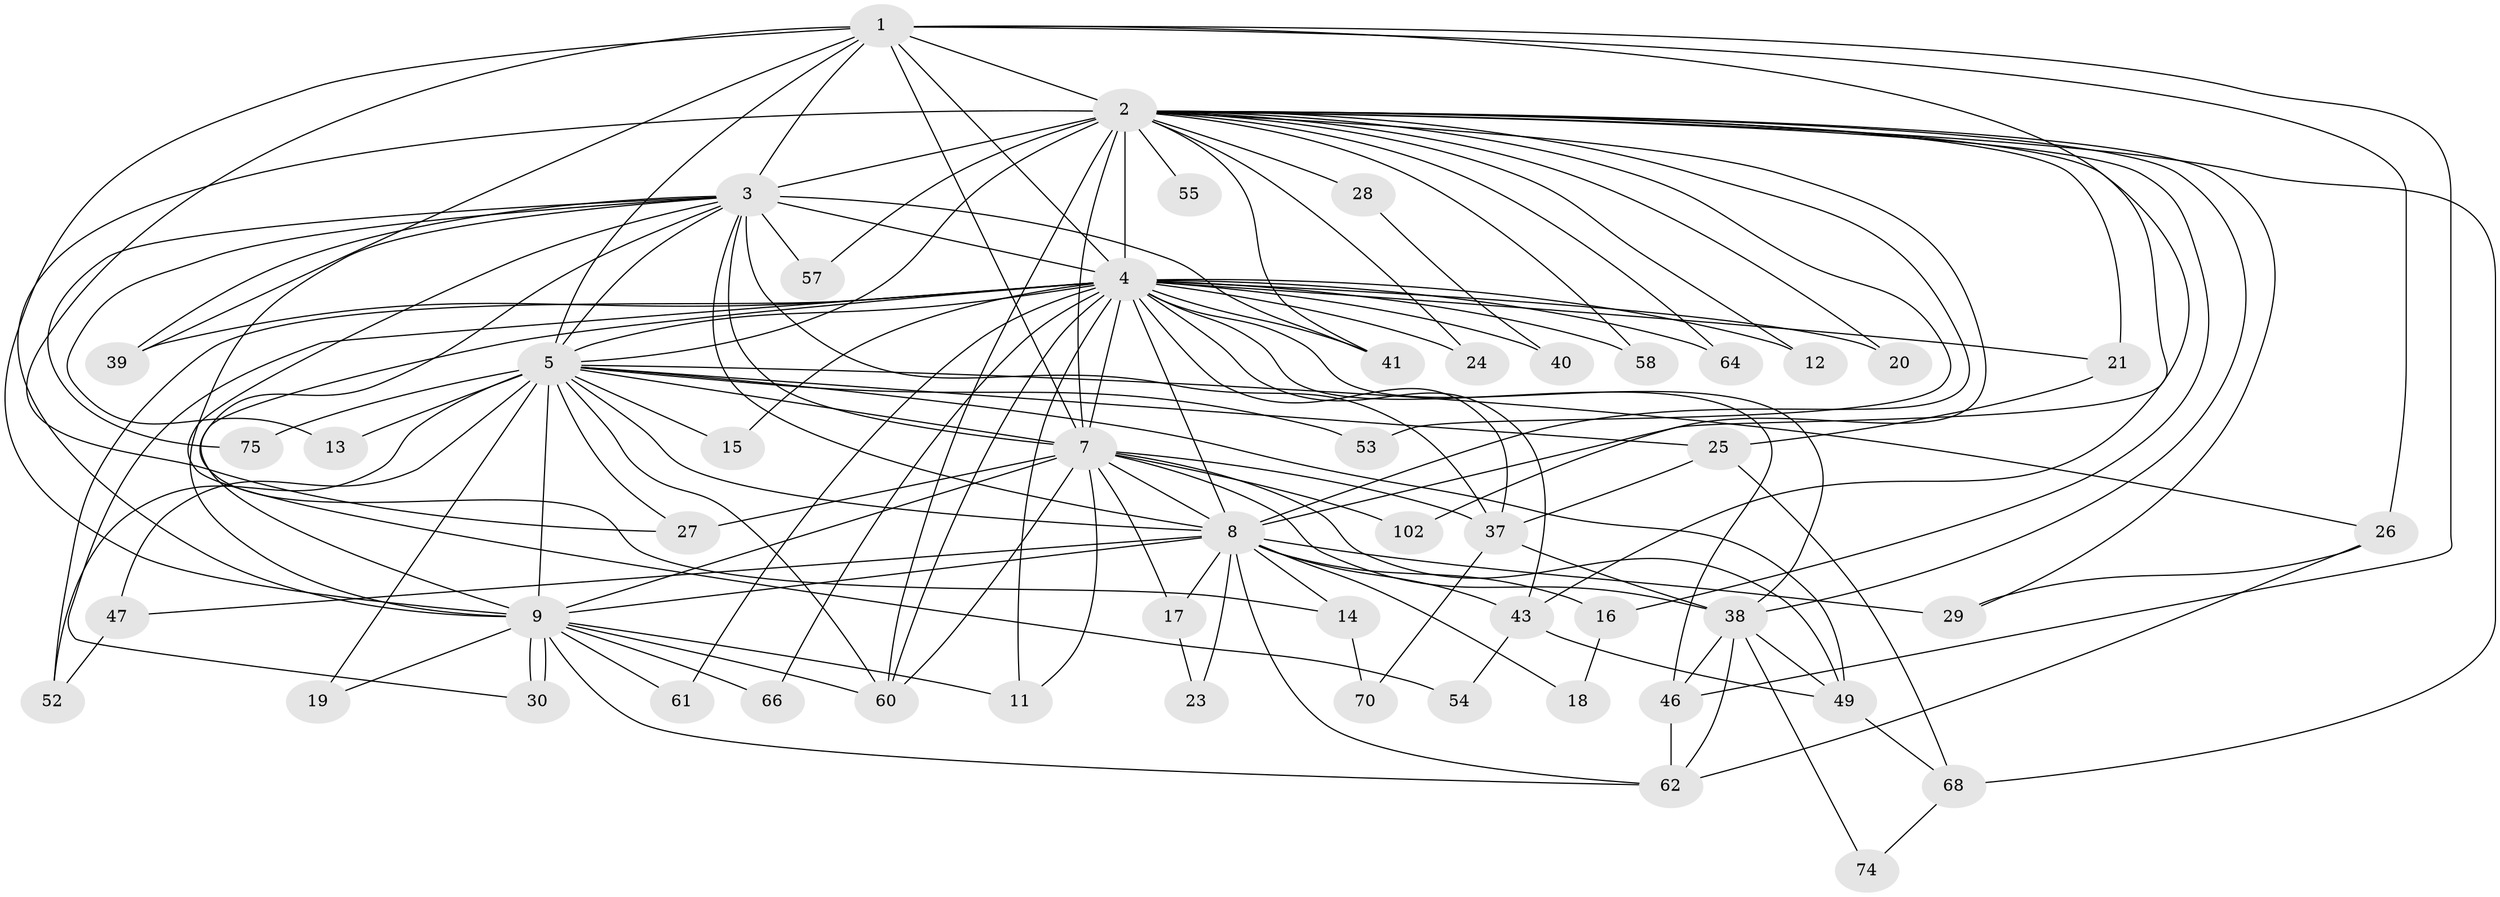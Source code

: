 // original degree distribution, {18: 0.009523809523809525, 19: 0.02857142857142857, 16: 0.009523809523809525, 26: 0.01904761904761905, 35: 0.009523809523809525, 21: 0.009523809523809525, 23: 0.009523809523809525, 3: 0.2, 2: 0.5619047619047619, 4: 0.0761904761904762, 5: 0.06666666666666667}
// Generated by graph-tools (version 1.1) at 2025/17/03/04/25 18:17:19]
// undirected, 52 vertices, 136 edges
graph export_dot {
graph [start="1"]
  node [color=gray90,style=filled];
  1;
  2 [super="+33+79+92+96+22+10+45"];
  3;
  4 [super="+63+51+6+83+36"];
  5 [super="+48+73+103"];
  7;
  8;
  9 [super="+98+34"];
  11;
  12;
  13;
  14;
  15;
  16;
  17;
  18;
  19;
  20;
  21;
  23;
  24;
  25;
  26;
  27 [super="+95"];
  28;
  29;
  30;
  37 [super="+71+67"];
  38 [super="+42+59"];
  39;
  40;
  41 [super="+77"];
  43;
  46 [super="+81+89"];
  47 [super="+100"];
  49 [super="+65+50"];
  52;
  53;
  54;
  55;
  57;
  58;
  60 [super="+90+88"];
  61;
  62 [super="+69+104"];
  64;
  66;
  68 [super="+99+91"];
  70;
  74;
  75;
  102;
  1 -- 2 [weight=4];
  1 -- 3;
  1 -- 4 [weight=4];
  1 -- 5 [weight=2];
  1 -- 7;
  1 -- 8;
  1 -- 9;
  1 -- 26;
  1 -- 27;
  1 -- 39;
  1 -- 46;
  2 -- 3 [weight=4];
  2 -- 4 [weight=9];
  2 -- 5 [weight=3];
  2 -- 7 [weight=4];
  2 -- 8 [weight=4];
  2 -- 9 [weight=2];
  2 -- 16;
  2 -- 20;
  2 -- 28 [weight=2];
  2 -- 64;
  2 -- 102;
  2 -- 38;
  2 -- 68 [weight=2];
  2 -- 12;
  2 -- 21;
  2 -- 24;
  2 -- 29;
  2 -- 41;
  2 -- 43;
  2 -- 53;
  2 -- 55 [weight=2];
  2 -- 57;
  2 -- 58;
  2 -- 60;
  3 -- 4 [weight=2];
  3 -- 5;
  3 -- 7;
  3 -- 8;
  3 -- 9;
  3 -- 13;
  3 -- 14;
  3 -- 39;
  3 -- 41;
  3 -- 54;
  3 -- 57;
  3 -- 75;
  3 -- 37;
  4 -- 5 [weight=5];
  4 -- 7 [weight=3];
  4 -- 8 [weight=4];
  4 -- 9 [weight=2];
  4 -- 46 [weight=2];
  4 -- 60;
  4 -- 66;
  4 -- 12;
  4 -- 15;
  4 -- 20;
  4 -- 21;
  4 -- 24;
  4 -- 30;
  4 -- 37;
  4 -- 38;
  4 -- 39;
  4 -- 40;
  4 -- 41;
  4 -- 43;
  4 -- 52;
  4 -- 58;
  4 -- 61;
  4 -- 64;
  4 -- 11;
  5 -- 7;
  5 -- 8;
  5 -- 9;
  5 -- 13;
  5 -- 15;
  5 -- 19;
  5 -- 25;
  5 -- 26;
  5 -- 27;
  5 -- 47;
  5 -- 52;
  5 -- 53;
  5 -- 75;
  5 -- 60;
  5 -- 49;
  7 -- 8;
  7 -- 9 [weight=2];
  7 -- 11;
  7 -- 17;
  7 -- 37;
  7 -- 102;
  7 -- 49;
  7 -- 27;
  7 -- 60;
  7 -- 38;
  8 -- 9 [weight=2];
  8 -- 14;
  8 -- 16;
  8 -- 17;
  8 -- 18;
  8 -- 23;
  8 -- 29;
  8 -- 43;
  8 -- 47;
  8 -- 62;
  9 -- 11;
  9 -- 19;
  9 -- 30;
  9 -- 30;
  9 -- 60;
  9 -- 61;
  9 -- 62;
  9 -- 66;
  14 -- 70;
  16 -- 18;
  17 -- 23;
  21 -- 25;
  25 -- 68;
  25 -- 37;
  26 -- 29;
  26 -- 62;
  28 -- 40;
  37 -- 38;
  37 -- 70;
  38 -- 74;
  38 -- 49 [weight=2];
  38 -- 62;
  38 -- 46;
  43 -- 49;
  43 -- 54;
  46 -- 62;
  47 -- 52;
  49 -- 68;
  68 -- 74;
}

